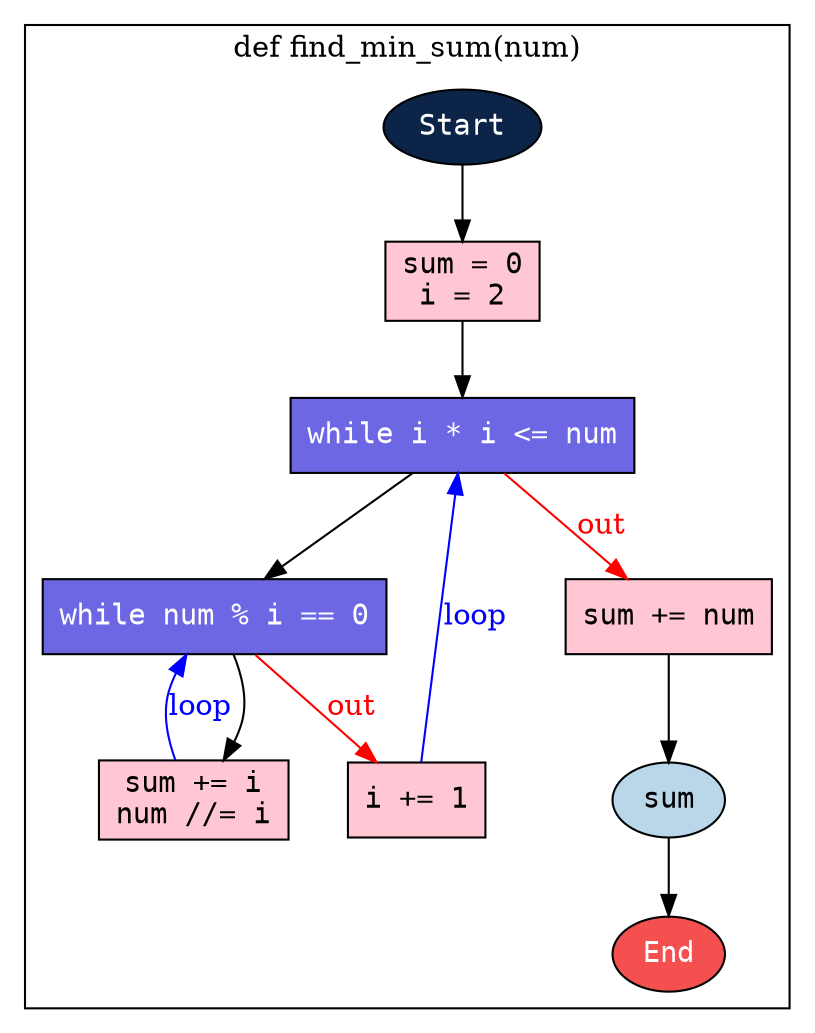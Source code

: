 digraph my_graph {
bgcolor="white"
node [fontname="courier"]

LStart_find_min_sum [shape=ellipse] [label="Start"] [type="START"] [style=filled fillcolor="#0B2447" fontcolor=white]
L8 [shape=rect] [label="sum = 0
i = 2
"] [type="STATEMENT"] [style=filled fillcolor="#FFC6D3" fontcolor=black]
L13 [shape=rect] [label="while i * i <= num"] [type="LOOP"] [style=filled fillcolor="#6D67E4" fontcolor=white]
L14 [shape=rect] [label="while num % i == 0"] [type="LOOP"] [style=filled fillcolor="#6D67E4" fontcolor=white]
L15 [shape=rect] [label="sum += i
num //= i
"] [type="STATEMENT"] [style=filled fillcolor="#FFC6D3" fontcolor=black]
L17 [shape=rect] [label="i += 1
"] [type="STATEMENT"] [style=filled fillcolor="#FFC6D3" fontcolor=black]
L18 [shape=rect] [label="sum += num
"] [type="STATEMENT"] [style=filled fillcolor="#FFC6D3" fontcolor=black]
L22 [shape=ellipse] [label="sum"] [type="RETURN"] [style=filled fillcolor="#BAD7E9" fontcolor=black]
L999999 [shape=ellipse] [label="End"] [type="END"] [style=filled fillcolor="#F45050" fontcolor=white]

subgraph cluster_find_min_sum {
label = "def find_min_sum(num)";

LStart_find_min_sum -> L8    [source="@current_to_next"]
L8 -> L13    [source="@current_to_next"]
L13 -> L14    [source="@loop_to_next"]
L13 -> L18 [color=red] [fontcolor=red] [label="out"] [source="@loop_to_next_sibling"]
L17 -> L13 [color=blue] [fontcolor=blue] [label="loop"] [source="@last_to_loop"]
L14 -> L15    [source="@loop_to_next"]
L14 -> L17 [color=red] [fontcolor=red] [label="out"] [source="@loop_to_next_sibling"]
L15 -> L14 [color=blue] [fontcolor=blue] [label="loop"] [source="@last_to_loop"]


L18 -> L22    [source="@current_to_next"]
L22 -> L999999    [source="@return_to_end"]
}


}
